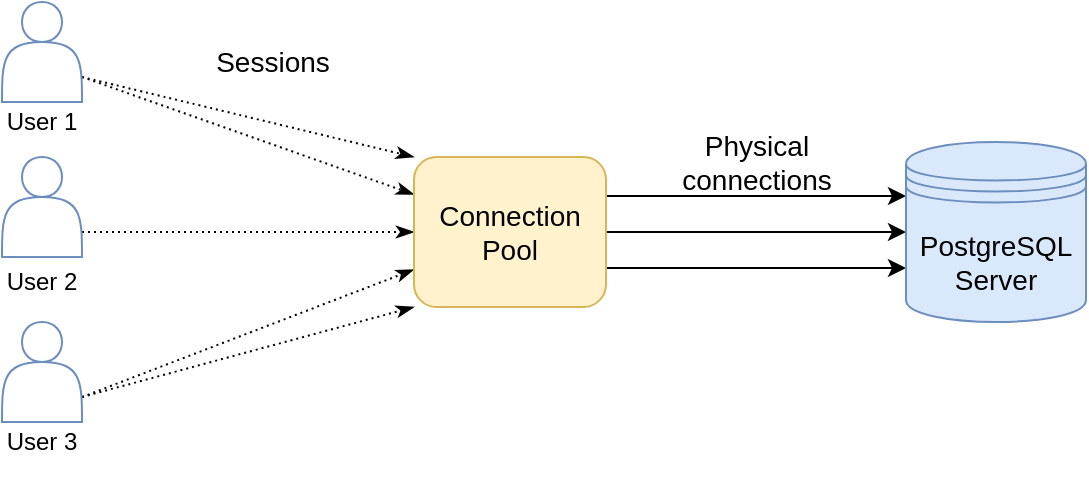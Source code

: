 <mxfile version="13.9.9" type="device"><diagram id="JrThFyQkLzghebXx9hWh" name="Страница 1"><mxGraphModel dx="1024" dy="584" grid="1" gridSize="10" guides="1" tooltips="1" connect="1" arrows="1" fold="1" page="1" pageScale="1" pageWidth="827" pageHeight="1169" math="0" shadow="0"><root><mxCell id="0"/><mxCell id="1" parent="0"/><mxCell id="lzo1l5jkmJEfzM4HFb7S-12" style="orthogonalLoop=1;jettySize=auto;html=1;exitX=1;exitY=0.75;exitDx=0;exitDy=0;entryX=0;entryY=0;entryDx=0;entryDy=0;fillColor=#f8cecc;curved=1;endArrow=classicThin;endFill=1;dashed=1;dashPattern=1 2;" parent="1" source="lzo1l5jkmJEfzM4HFb7S-1" edge="1" target="EG8VKmS46924_4sLbpPo-1"><mxGeometry relative="1" as="geometry"><mxPoint x="323.19" y="240.98" as="targetPoint"/></mxGeometry></mxCell><mxCell id="lzo1l5jkmJEfzM4HFb7S-14" style="edgeStyle=none;rounded=1;orthogonalLoop=1;jettySize=auto;html=1;exitX=1;exitY=0.75;exitDx=0;exitDy=0;fillColor=#f8cecc;entryX=0;entryY=0.25;entryDx=0;entryDy=0;endArrow=classicThin;endFill=1;dashed=1;dashPattern=1 2;" parent="1" source="lzo1l5jkmJEfzM4HFb7S-1" edge="1" target="EG8VKmS46924_4sLbpPo-1"><mxGeometry relative="1" as="geometry"><mxPoint x="324" y="257" as="targetPoint"/></mxGeometry></mxCell><mxCell id="lzo1l5jkmJEfzM4HFb7S-1" value="" style="shape=actor;whiteSpace=wrap;html=1;strokeColor=#6C8EBF;" parent="1" vertex="1"><mxGeometry x="160" y="160" width="40" height="50" as="geometry"/></mxCell><mxCell id="lzo1l5jkmJEfzM4HFb7S-5" value="User 1" style="text;html=1;strokeColor=none;fillColor=none;align=center;verticalAlign=middle;whiteSpace=wrap;rounded=0;" parent="1" vertex="1"><mxGeometry x="160" y="210" width="40" height="20" as="geometry"/></mxCell><mxCell id="lzo1l5jkmJEfzM4HFb7S-15" style="edgeStyle=none;rounded=0;orthogonalLoop=1;jettySize=auto;html=1;exitX=1;exitY=0.75;exitDx=0;exitDy=0;entryX=0;entryY=0.5;entryDx=0;entryDy=0;fillColor=#f8cecc;endArrow=classicThin;endFill=1;dashed=1;dashPattern=1 2;" parent="1" source="lzo1l5jkmJEfzM4HFb7S-6" edge="1" target="EG8VKmS46924_4sLbpPo-1"><mxGeometry relative="1" as="geometry"><mxPoint x="324" y="275" as="targetPoint"/></mxGeometry></mxCell><mxCell id="lzo1l5jkmJEfzM4HFb7S-6" value="" style="shape=actor;whiteSpace=wrap;html=1;strokeColor=#6C8EBF;" parent="1" vertex="1"><mxGeometry x="160" y="237.5" width="40" height="50" as="geometry"/></mxCell><mxCell id="lzo1l5jkmJEfzM4HFb7S-7" value="User 2" style="text;html=1;strokeColor=none;fillColor=none;align=center;verticalAlign=middle;whiteSpace=wrap;rounded=0;" parent="1" vertex="1"><mxGeometry x="160" y="290" width="40" height="20" as="geometry"/></mxCell><mxCell id="lzo1l5jkmJEfzM4HFb7S-16" style="edgeStyle=none;rounded=0;orthogonalLoop=1;jettySize=auto;html=1;exitX=1;exitY=0.75;exitDx=0;exitDy=0;entryX=0;entryY=0.75;entryDx=0;entryDy=0;fillColor=#f8cecc;endArrow=classicThin;endFill=1;dashed=1;dashPattern=1 2;" parent="1" source="lzo1l5jkmJEfzM4HFb7S-8" edge="1" target="EG8VKmS46924_4sLbpPo-1"><mxGeometry relative="1" as="geometry"><mxPoint x="324" y="293" as="targetPoint"/></mxGeometry></mxCell><mxCell id="lzo1l5jkmJEfzM4HFb7S-17" style="edgeStyle=none;rounded=0;orthogonalLoop=1;jettySize=auto;html=1;exitX=1;exitY=0.75;exitDx=0;exitDy=0;entryX=0;entryY=1;entryDx=0;entryDy=0;fillColor=#f8cecc;endArrow=classicThin;endFill=1;dashed=1;dashPattern=1 2;" parent="1" source="lzo1l5jkmJEfzM4HFb7S-8" edge="1" target="EG8VKmS46924_4sLbpPo-1"><mxGeometry relative="1" as="geometry"><mxPoint x="323.19" y="307.4" as="targetPoint"/></mxGeometry></mxCell><mxCell id="lzo1l5jkmJEfzM4HFb7S-8" value="" style="shape=actor;whiteSpace=wrap;html=1;strokeColor=#6C8EBF;" parent="1" vertex="1"><mxGeometry x="160" y="320" width="40" height="50" as="geometry"/></mxCell><mxCell id="lzo1l5jkmJEfzM4HFb7S-9" value="User 3" style="text;html=1;strokeColor=none;fillColor=none;align=center;verticalAlign=middle;whiteSpace=wrap;rounded=0;" parent="1" vertex="1"><mxGeometry x="160" y="370" width="40" height="20" as="geometry"/></mxCell><mxCell id="lzo1l5jkmJEfzM4HFb7S-18" style="edgeStyle=none;rounded=0;orthogonalLoop=1;jettySize=auto;html=1;exitX=1;exitY=0.3;exitDx=0;exitDy=0;entryX=0;entryY=0.3;entryDx=0;entryDy=0;" parent="1" target="lzo1l5jkmJEfzM4HFb7S-11" edge="1"><mxGeometry relative="1" as="geometry"><mxPoint x="414" y="257" as="sourcePoint"/></mxGeometry></mxCell><mxCell id="lzo1l5jkmJEfzM4HFb7S-19" style="edgeStyle=none;rounded=0;orthogonalLoop=1;jettySize=auto;html=1;exitX=1;exitY=0.5;exitDx=0;exitDy=0;entryX=0;entryY=0.5;entryDx=0;entryDy=0;" parent="1" target="lzo1l5jkmJEfzM4HFb7S-11" edge="1"><mxGeometry relative="1" as="geometry"><mxPoint x="414" y="275" as="sourcePoint"/></mxGeometry></mxCell><mxCell id="lzo1l5jkmJEfzM4HFb7S-20" style="edgeStyle=none;rounded=0;orthogonalLoop=1;jettySize=auto;html=1;exitX=1;exitY=0.7;exitDx=0;exitDy=0;entryX=0;entryY=0.7;entryDx=0;entryDy=0;" parent="1" target="lzo1l5jkmJEfzM4HFb7S-11" edge="1"><mxGeometry relative="1" as="geometry"><mxPoint x="414" y="293" as="sourcePoint"/></mxGeometry></mxCell><mxCell id="lzo1l5jkmJEfzM4HFb7S-11" value="&lt;font style=&quot;font-size: 14px&quot;&gt;PostgreSQL&lt;br&gt;Server&lt;/font&gt;" style="shape=datastore;whiteSpace=wrap;html=1;fillColor=#dae8fc;strokeColor=#6c8ebf;" parent="1" vertex="1"><mxGeometry x="612" y="230" width="90" height="90" as="geometry"/></mxCell><mxCell id="lzo1l5jkmJEfzM4HFb7S-21" style="edgeStyle=none;curved=1;orthogonalLoop=1;jettySize=auto;html=1;exitX=0.5;exitY=1;exitDx=0;exitDy=0;endArrow=classicThin;endFill=1;strokeColor=#000000;" parent="1" source="lzo1l5jkmJEfzM4HFb7S-9" target="lzo1l5jkmJEfzM4HFb7S-9" edge="1"><mxGeometry relative="1" as="geometry"/></mxCell><mxCell id="EG8VKmS46924_4sLbpPo-1" value="&lt;span style=&quot;font-size: 14px&quot;&gt;Connection &lt;br style=&quot;font-size: 14px&quot;&gt;Pool&lt;/span&gt;" style="rounded=1;whiteSpace=wrap;html=1;fillColor=#fff2cc;strokeColor=#d6b656;fontSize=14;" parent="1" vertex="1"><mxGeometry x="366" y="237.5" width="96" height="75" as="geometry"/></mxCell><mxCell id="9lyVak6CnZS6vh5g3w2o-1" value="Sessions" style="text;html=1;align=center;verticalAlign=middle;resizable=0;points=[];autosize=1;fontSize=14;" vertex="1" parent="1"><mxGeometry x="260" y="180" width="70" height="20" as="geometry"/></mxCell><mxCell id="9lyVak6CnZS6vh5g3w2o-2" value="Physical &lt;br&gt;connections" style="text;html=1;align=center;verticalAlign=middle;resizable=0;points=[];autosize=1;fontSize=14;" vertex="1" parent="1"><mxGeometry x="492" y="220" width="90" height="40" as="geometry"/></mxCell></root></mxGraphModel></diagram></mxfile>